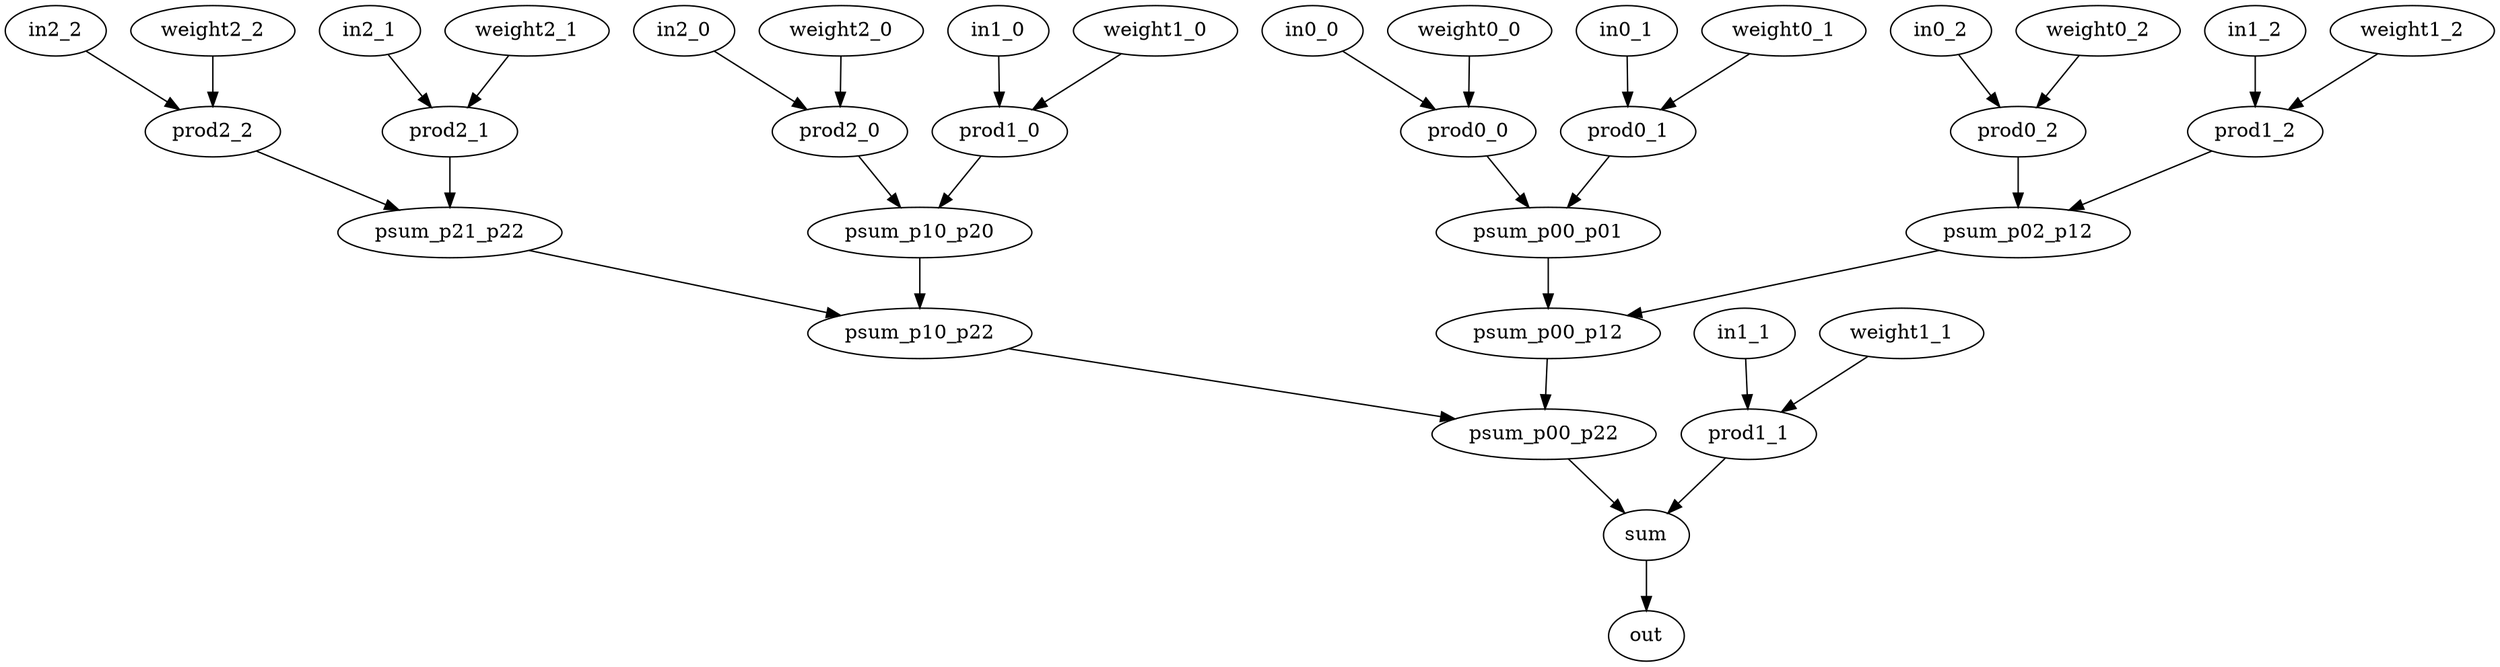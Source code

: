 digraph conv3x3 {
// Input
in0_0[opcode=input];
in0_1[opcode=input];
in0_2[opcode=input];
in1_0[opcode=input];
in1_1[opcode=input];
in1_2[opcode=input];
in2_0[opcode=input];
in2_1[opcode=input];
in2_2[opcode=input];
// Weights
weight0_0[opcode=const value=3];
weight0_1[opcode=const value=2];
weight0_2[opcode=const value=1];
weight1_0[opcode=const value=2];
weight1_1[opcode=const value=1];
weight1_2[opcode=const value=0];
weight2_0[opcode=const value=1];
weight2_1[opcode=const value=0];
weight2_2[opcode=const value=0];
// Multiplications
prod0_0[opcode=mul];
prod0_1[opcode=mul];
prod0_2[opcode=mul];
prod1_0[opcode=mul];
prod1_1[opcode=mul];
prod1_2[opcode=mul];
prod2_0[opcode=mul];
prod2_1[opcode=mul];
prod2_2[opcode=mul];
in0_0->prod0_0[operand=0];
weight0_0->prod0_0[operand=1];
in0_1->prod0_1[operand=0];
weight0_1->prod0_1[operand=1];
in0_2->prod0_2[operand=0];
weight0_2->prod0_2[operand=1];
in1_0->prod1_0[operand=0];
weight1_0->prod1_0[operand=1];
in1_1->prod1_1[operand=0];
weight1_1->prod1_1[operand=1];
in1_2->prod1_2[operand=0];
weight1_2->prod1_2[operand=1];
in2_0->prod2_0[operand=0];
weight2_0->prod2_0[operand=1];
in2_1->prod2_1[operand=0];
weight2_1->prod2_1[operand=1];
in2_2->prod2_2[operand=0];
weight2_2->prod2_2[operand=1];
// Summation
psum_p00_p01[opcode=add];
psum_p02_p12[opcode=add];
psum_p21_p22[opcode=add];
psum_p10_p20[opcode=add];
prod0_0->psum_p00_p01[operand=0];
prod0_1->psum_p00_p01[operand=1];
prod0_2->psum_p02_p12[operand=0];
prod1_2->psum_p02_p12[operand=1];
prod2_1->psum_p21_p22[operand=0];
prod2_2->psum_p21_p22[operand=1];
prod1_0->psum_p10_p20[operand=0];
prod2_0->psum_p10_p20[operand=1];
psum_p00_p12[opcode=add];
psum_p10_p22[opcode=add];
psum_p00_p01->psum_p00_p12[operand=0];
psum_p02_p12->psum_p00_p12[operand=1];
psum_p21_p22->psum_p10_p22[operand=0];
psum_p10_p20->psum_p10_p22[operand=1];
psum_p00_p22[opcode=add];
psum_p00_p12->psum_p00_p22[operand=0];
psum_p10_p22->psum_p00_p22[operand=1];
sum[opcode=add];
prod1_1->sum[operand=0];
psum_p00_p22->sum[operand=1];
// Output
out[opcode=output];
sum->out[operand=0];
}
